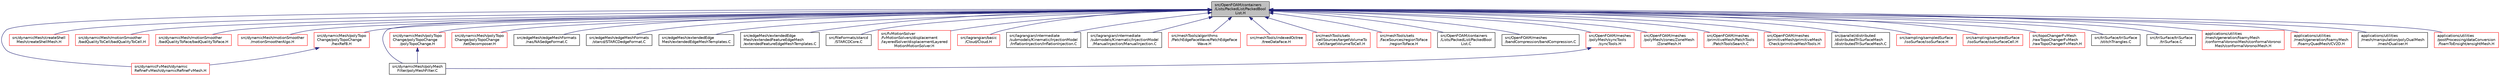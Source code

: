 digraph "src/OpenFOAM/containers/Lists/PackedList/PackedBoolList.H"
{
  bgcolor="transparent";
  edge [fontname="Helvetica",fontsize="10",labelfontname="Helvetica",labelfontsize="10"];
  node [fontname="Helvetica",fontsize="10",shape=record];
  Node1 [label="src/OpenFOAM/containers\l/Lists/PackedList/PackedBool\lList.H",height=0.2,width=0.4,color="black", fillcolor="grey75", style="filled", fontcolor="black"];
  Node1 -> Node2 [dir="back",color="midnightblue",fontsize="10",style="solid",fontname="Helvetica"];
  Node2 [label="src/dynamicFvMesh/dynamic\lRefineFvMesh/dynamicRefineFvMesh.H",height=0.2,width=0.4,color="red",URL="$a04734.html"];
  Node1 -> Node3 [dir="back",color="midnightblue",fontsize="10",style="solid",fontname="Helvetica"];
  Node3 [label="src/dynamicMesh/createShell\lMesh/createShellMesh.H",height=0.2,width=0.4,color="red",URL="$a04776.html"];
  Node1 -> Node4 [dir="back",color="midnightblue",fontsize="10",style="solid",fontname="Helvetica"];
  Node4 [label="src/dynamicMesh/motionSmoother\l/badQualityToCell/badQualityToCell.H",height=0.2,width=0.4,color="red",URL="$a04832.html"];
  Node1 -> Node5 [dir="back",color="midnightblue",fontsize="10",style="solid",fontname="Helvetica"];
  Node5 [label="src/dynamicMesh/motionSmoother\l/badQualityToFace/badQualityToFace.H",height=0.2,width=0.4,color="red",URL="$a04834.html"];
  Node1 -> Node6 [dir="back",color="midnightblue",fontsize="10",style="solid",fontname="Helvetica"];
  Node6 [label="src/dynamicMesh/motionSmoother\l/motionSmootherAlgo.H",height=0.2,width=0.4,color="red",URL="$a04838.html"];
  Node1 -> Node7 [dir="back",color="midnightblue",fontsize="10",style="solid",fontname="Helvetica"];
  Node7 [label="src/dynamicMesh/polyMesh\lFilter/polyMeshFilter.C",height=0.2,width=0.4,color="black",URL="$a04862.html"];
  Node1 -> Node8 [dir="back",color="midnightblue",fontsize="10",style="solid",fontname="Helvetica"];
  Node8 [label="src/dynamicMesh/polyTopo\lChange/polyTopoChange\l/polyTopoChange.H",height=0.2,width=0.4,color="red",URL="$a04895.html"];
  Node8 -> Node7 [dir="back",color="midnightblue",fontsize="10",style="solid",fontname="Helvetica"];
  Node1 -> Node9 [dir="back",color="midnightblue",fontsize="10",style="solid",fontname="Helvetica"];
  Node9 [label="src/dynamicMesh/polyTopo\lChange/polyTopoChange\l/hexRef8.H",height=0.2,width=0.4,color="red",URL="$a04887.html"];
  Node9 -> Node2 [dir="back",color="midnightblue",fontsize="10",style="solid",fontname="Helvetica"];
  Node1 -> Node10 [dir="back",color="midnightblue",fontsize="10",style="solid",fontname="Helvetica"];
  Node10 [label="src/dynamicMesh/polyTopo\lChange/polyTopoChange\l/tetDecomposer.H",height=0.2,width=0.4,color="red",URL="$a04917.html"];
  Node1 -> Node11 [dir="back",color="midnightblue",fontsize="10",style="solid",fontname="Helvetica"];
  Node11 [label="src/edgeMesh/edgeMeshFormats\l/nas/NASedgeFormat.C",height=0.2,width=0.4,color="black",URL="$a04951.html"];
  Node1 -> Node12 [dir="back",color="midnightblue",fontsize="10",style="solid",fontname="Helvetica"];
  Node12 [label="src/edgeMesh/edgeMeshFormats\l/starcd/STARCDedgeFormat.C",height=0.2,width=0.4,color="black",URL="$a04957.html"];
  Node1 -> Node13 [dir="back",color="midnightblue",fontsize="10",style="solid",fontname="Helvetica"];
  Node13 [label="src/edgeMesh/extendedEdge\lMesh/extendedEdgeMeshTemplates.C",height=0.2,width=0.4,color="black",URL="$a04973.html"];
  Node1 -> Node14 [dir="back",color="midnightblue",fontsize="10",style="solid",fontname="Helvetica"];
  Node14 [label="src/edgeMesh/extendedEdge\lMesh/extendedFeatureEdgeMesh\l/extendedFeatureEdgeMeshTemplates.C",height=0.2,width=0.4,color="black",URL="$a04977.html"];
  Node1 -> Node15 [dir="back",color="midnightblue",fontsize="10",style="solid",fontname="Helvetica"];
  Node15 [label="src/fileFormats/starcd\l/STARCDCore.C",height=0.2,width=0.4,color="black",URL="$a05035.html"];
  Node1 -> Node16 [dir="back",color="midnightblue",fontsize="10",style="solid",fontname="Helvetica"];
  Node16 [label="src/fvMotionSolver\l/fvMotionSolvers/displacement\l/layeredSolver/displacementLayered\lMotionMotionSolver.H",height=0.2,width=0.4,color="red",URL="$a06188.html"];
  Node1 -> Node17 [dir="back",color="midnightblue",fontsize="10",style="solid",fontname="Helvetica"];
  Node17 [label="src/lagrangian/basic\l/Cloud/Cloud.H",height=0.2,width=0.4,color="red",URL="$a06350.html"];
  Node1 -> Node18 [dir="back",color="midnightblue",fontsize="10",style="solid",fontname="Helvetica"];
  Node18 [label="src/lagrangian/intermediate\l/submodels/Kinematic/InjectionModel\l/InflationInjection/InflationInjection.C",height=0.2,width=0.4,color="black",URL="$a06660.html"];
  Node1 -> Node19 [dir="back",color="midnightblue",fontsize="10",style="solid",fontname="Helvetica"];
  Node19 [label="src/lagrangian/intermediate\l/submodels/Kinematic/InjectionModel\l/ManualInjection/ManualInjection.C",height=0.2,width=0.4,color="black",URL="$a06676.html"];
  Node1 -> Node20 [dir="back",color="midnightblue",fontsize="10",style="solid",fontname="Helvetica"];
  Node20 [label="src/meshTools/algorithms\l/PatchEdgeFaceWave/PatchEdgeFace\lWave.H",height=0.2,width=0.4,color="red",URL="$a07163.html"];
  Node1 -> Node21 [dir="back",color="midnightblue",fontsize="10",style="solid",fontname="Helvetica"];
  Node21 [label="src/meshTools/indexedOctree\l/treeDataFace.H",height=0.2,width=0.4,color="red",URL="$a07279.html"];
  Node1 -> Node22 [dir="back",color="midnightblue",fontsize="10",style="solid",fontname="Helvetica"];
  Node22 [label="src/meshTools/sets\l/cellSources/targetVolumeTo\lCell/targetVolumeToCell.H",height=0.2,width=0.4,color="red",URL="$a07412.html"];
  Node1 -> Node23 [dir="back",color="midnightblue",fontsize="10",style="solid",fontname="Helvetica"];
  Node23 [label="src/meshTools/sets\l/faceSources/regionToFace\l/regionToFace.H",height=0.2,width=0.4,color="red",URL="$a07434.html"];
  Node1 -> Node24 [dir="back",color="midnightblue",fontsize="10",style="solid",fontname="Helvetica"];
  Node24 [label="src/OpenFOAM/containers\l/Lists/PackedList/PackedBool\lList.C",height=0.2,width=0.4,color="black",URL="$a07661.html"];
  Node1 -> Node25 [dir="back",color="midnightblue",fontsize="10",style="solid",fontname="Helvetica"];
  Node25 [label="src/OpenFOAM/meshes\l/bandCompression/bandCompression.C",height=0.2,width=0.4,color="black",URL="$a08467.html",tooltip="The function renumbers the addressing such that the band of the matrix is reduced. The algorithm uses a simple search through the neighbour list. "];
  Node1 -> Node26 [dir="back",color="midnightblue",fontsize="10",style="solid",fontname="Helvetica"];
  Node26 [label="src/OpenFOAM/meshes\l/polyMesh/syncTools\l/syncTools.H",height=0.2,width=0.4,color="red",URL="$a08691.html"];
  Node26 -> Node7 [dir="back",color="midnightblue",fontsize="10",style="solid",fontname="Helvetica"];
  Node1 -> Node27 [dir="back",color="midnightblue",fontsize="10",style="solid",fontname="Helvetica"];
  Node27 [label="src/OpenFOAM/meshes\l/polyMesh/zones/ZoneMesh\l/ZoneMesh.H",height=0.2,width=0.4,color="red",URL="$a08715.html"];
  Node1 -> Node28 [dir="back",color="midnightblue",fontsize="10",style="solid",fontname="Helvetica"];
  Node28 [label="src/OpenFOAM/meshes\l/primitiveMesh/PatchTools\l/PatchToolsSearch.C",height=0.2,width=0.4,color="red",URL="$a08725.html",tooltip="Searching and marking zones of the patch. "];
  Node1 -> Node29 [dir="back",color="midnightblue",fontsize="10",style="solid",fontname="Helvetica"];
  Node29 [label="src/OpenFOAM/meshes\l/primitiveMesh/primitiveMesh\lCheck/primitiveMeshTools.H",height=0.2,width=0.4,color="red",URL="$a08740.html"];
  Node1 -> Node30 [dir="back",color="midnightblue",fontsize="10",style="solid",fontname="Helvetica"];
  Node30 [label="src/parallel/distributed\l/distributedTriSurfaceMesh\l/distributedTriSurfaceMesh.C",height=0.2,width=0.4,color="black",URL="$a09126.html"];
  Node1 -> Node31 [dir="back",color="midnightblue",fontsize="10",style="solid",fontname="Helvetica"];
  Node31 [label="src/sampling/sampledSurface\l/isoSurface/isoSurface.H",height=0.2,width=0.4,color="red",URL="$a09695.html"];
  Node1 -> Node32 [dir="back",color="midnightblue",fontsize="10",style="solid",fontname="Helvetica"];
  Node32 [label="src/sampling/sampledSurface\l/isoSurface/isoSurfaceCell.H",height=0.2,width=0.4,color="red",URL="$a09697.html"];
  Node1 -> Node33 [dir="back",color="midnightblue",fontsize="10",style="solid",fontname="Helvetica"];
  Node33 [label="src/topoChangerFvMesh\l/rawTopoChangerFvMesh\l/rawTopoChangerFvMesh.H",height=0.2,width=0.4,color="red",URL="$a10413.html"];
  Node1 -> Node34 [dir="back",color="midnightblue",fontsize="10",style="solid",fontname="Helvetica"];
  Node34 [label="src/triSurface/triSurface\l/stitchTriangles.C",height=0.2,width=0.4,color="black",URL="$a10499.html"];
  Node1 -> Node35 [dir="back",color="midnightblue",fontsize="10",style="solid",fontname="Helvetica"];
  Node35 [label="src/triSurface/triSurface\l/triSurface.C",height=0.2,width=0.4,color="black",URL="$a10505.html"];
  Node1 -> Node36 [dir="back",color="midnightblue",fontsize="10",style="solid",fontname="Helvetica"];
  Node36 [label="applications/utilities\l/mesh/generation/foamyMesh\l/conformalVoronoiMesh/conformalVoronoi\lMesh/conformalVoronoiMesh.H",height=0.2,width=0.4,color="red",URL="$a04037.html"];
  Node1 -> Node37 [dir="back",color="midnightblue",fontsize="10",style="solid",fontname="Helvetica"];
  Node37 [label="applications/utilities\l/mesh/generation/foamyMesh\l/foamyQuadMesh/CV2D.H",height=0.2,width=0.4,color="red",URL="$a04130.html"];
  Node1 -> Node38 [dir="back",color="midnightblue",fontsize="10",style="solid",fontname="Helvetica"];
  Node38 [label="applications/utilities\l/mesh/manipulation/polyDualMesh\l/meshDualiser.H",height=0.2,width=0.4,color="black",URL="$a04182.html"];
  Node1 -> Node39 [dir="back",color="midnightblue",fontsize="10",style="solid",fontname="Helvetica"];
  Node39 [label="applications/utilities\l/postProcessing/dataConversion\l/foamToEnsight/ensightMesh.H",height=0.2,width=0.4,color="red",URL="$a04264.html"];
}
